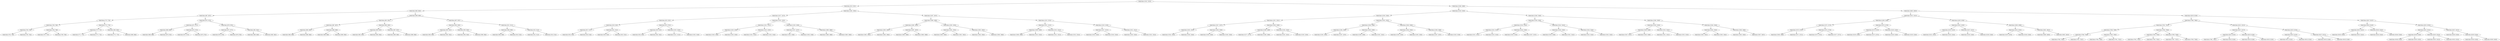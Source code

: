 digraph G{
1488951347 [label="Node{data=[1923, 1923]}"]
1488951347 -> 2088715721
2088715721 [label="Node{data=[915, 915]}"]
2088715721 -> 433985380
433985380 [label="Node{data=[883, 883]}"]
433985380 -> 1365067389
1365067389 [label="Node{data=[867, 867]}"]
1365067389 -> 1963405925
1963405925 [label="Node{data=[770, 770]}"]
1963405925 -> 1934647297
1934647297 [label="Node{data=[766, 766]}"]
1934647297 -> 450640952
450640952 [label="Node{data=[764, 764]}"]
450640952 -> 554299312
554299312 [label="Node{data=[763, 763]}"]
450640952 -> 1842439662
1842439662 [label="Node{data=[765, 765]}"]
1934647297 -> 493965373
493965373 [label="Node{data=[768, 768]}"]
493965373 -> 1714913879
1714913879 [label="Node{data=[767, 767]}"]
493965373 -> 137200974
137200974 [label="Node{data=[769, 769]}"]
1963405925 -> 1848999856
1848999856 [label="Node{data=[774, 774]}"]
1848999856 -> 2043820787
2043820787 [label="Node{data=[772, 772]}"]
2043820787 -> 598551204
598551204 [label="Node{data=[771, 771]}"]
2043820787 -> 1196350570
1196350570 [label="Node{data=[773, 773]}"]
1848999856 -> 38007756
38007756 [label="Node{data=[865, 865]}"]
38007756 -> 1789809877
1789809877 [label="Node{data=[775, 775]}"]
38007756 -> 538753838
538753838 [label="Node{data=[866, 866]}"]
1365067389 -> 285249227
285249227 [label="Node{data=[875, 875]}"]
285249227 -> 213959348
213959348 [label="Node{data=[871, 871]}"]
213959348 -> 340801285
340801285 [label="Node{data=[869, 869]}"]
340801285 -> 1372597098
1372597098 [label="Node{data=[868, 868]}"]
340801285 -> 1152618829
1152618829 [label="Node{data=[870, 870]}"]
213959348 -> 1315716621
1315716621 [label="Node{data=[873, 873]}"]
1315716621 -> 1536282842
1536282842 [label="Node{data=[872, 872]}"]
1315716621 -> 189414329
189414329 [label="Node{data=[874, 874]}"]
285249227 -> 1395386980
1395386980 [label="Node{data=[879, 879]}"]
1395386980 -> 2081962586
2081962586 [label="Node{data=[877, 877]}"]
2081962586 -> 693772803
693772803 [label="Node{data=[876, 876]}"]
2081962586 -> 1930904418
1930904418 [label="Node{data=[878, 878]}"]
1395386980 -> 2145644462
2145644462 [label="Node{data=[881, 881]}"]
2145644462 -> 1117044962
1117044962 [label="Node{data=[880, 880]}"]
2145644462 -> 975612041
975612041 [label="Node{data=[882, 882]}"]
433985380 -> 1935929596
1935929596 [label="Node{data=[899, 899]}"]
1935929596 -> 329121697
329121697 [label="Node{data=[891, 891]}"]
329121697 -> 2003484384
2003484384 [label="Node{data=[887, 887]}"]
2003484384 -> 2013737572
2013737572 [label="Node{data=[885, 885]}"]
2013737572 -> 344967560
344967560 [label="Node{data=[884, 884]}"]
2013737572 -> 1746099279
1746099279 [label="Node{data=[886, 886]}"]
2003484384 -> 1252811283
1252811283 [label="Node{data=[889, 889]}"]
1252811283 -> 192544048
192544048 [label="Node{data=[888, 888]}"]
1252811283 -> 1641064030
1641064030 [label="Node{data=[890, 890]}"]
329121697 -> 324235023
324235023 [label="Node{data=[895, 895]}"]
324235023 -> 977681292
977681292 [label="Node{data=[893, 893]}"]
977681292 -> 2123551113
2123551113 [label="Node{data=[892, 892]}"]
977681292 -> 437545555
437545555 [label="Node{data=[894, 894]}"]
324235023 -> 305616137
305616137 [label="Node{data=[897, 897]}"]
305616137 -> 430347928
430347928 [label="Node{data=[896, 896]}"]
305616137 -> 1901073084
1901073084 [label="Node{data=[898, 898]}"]
1935929596 -> 1219475511
1219475511 [label="Node{data=[907, 907]}"]
1219475511 -> 1620587318
1620587318 [label="Node{data=[903, 903]}"]
1620587318 -> 1302817771
1302817771 [label="Node{data=[901, 901]}"]
1302817771 -> 1007895825
1007895825 [label="Node{data=[900, 900]}"]
1302817771 -> 155729060
155729060 [label="Node{data=[902, 902]}"]
1620587318 -> 677949240
677949240 [label="Node{data=[905, 905]}"]
677949240 -> 1583772141
1583772141 [label="Node{data=[904, 904]}"]
677949240 -> 2021362941
2021362941 [label="Node{data=[906, 906]}"]
1219475511 -> 807285322
807285322 [label="Node{data=[911, 911]}"]
807285322 -> 1575115294
1575115294 [label="Node{data=[909, 909]}"]
1575115294 -> 812032342
812032342 [label="Node{data=[908, 908]}"]
1575115294 -> 350150595
350150595 [label="Node{data=[910, 910]}"]
807285322 -> 1427317616
1427317616 [label="Node{data=[913, 913]}"]
1427317616 -> 443457894
443457894 [label="Node{data=[912, 912]}"]
1427317616 -> 520605548
520605548 [label="Node{data=[914, 914]}"]
2088715721 -> 2101689224
2101689224 [label="Node{data=[1891, 1891]}"]
2101689224 -> 822185971
822185971 [label="Node{data=[1027, 1027]}"]
822185971 -> 1586195748
1586195748 [label="Node{data=[923, 923]}"]
1586195748 -> 2136388918
2136388918 [label="Node{data=[919, 919]}"]
2136388918 -> 723208239
723208239 [label="Node{data=[917, 917]}"]
723208239 -> 383263912
383263912 [label="Node{data=[916, 916]}"]
723208239 -> 322935066
322935066 [label="Node{data=[918, 918]}"]
2136388918 -> 1502245198
1502245198 [label="Node{data=[921, 921]}"]
1502245198 -> 673251424
673251424 [label="Node{data=[920, 920]}"]
1502245198 -> 2139856040
2139856040 [label="Node{data=[922, 922]}"]
1586195748 -> 269692170
269692170 [label="Node{data=[972, 972]}"]
269692170 -> 446246471
446246471 [label="Node{data=[925, 925]}"]
446246471 -> 983244660
983244660 [label="Node{data=[924, 924]}"]
446246471 -> 433502803
433502803 [label="Node{data=[942, 942]}"]
269692170 -> 270839582
270839582 [label="Node{data=[1025, 1025]}"]
270839582 -> 1134317643
1134317643 [label="Node{data=[1012, 1012]}"]
270839582 -> 564037619
564037619 [label="Node{data=[1026, 1026]}"]
822185971 -> 230073777
230073777 [label="Node{data=[1035, 1035]}"]
230073777 -> 954181446
954181446 [label="Node{data=[1031, 1031]}"]
954181446 -> 425768478
425768478 [label="Node{data=[1029, 1029]}"]
425768478 -> 1276386270
1276386270 [label="Node{data=[1028, 1028]}"]
425768478 -> 1949803712
1949803712 [label="Node{data=[1030, 1030]}"]
954181446 -> 823642263
823642263 [label="Node{data=[1033, 1033]}"]
823642263 -> 760961261
760961261 [label="Node{data=[1032, 1032]}"]
823642263 -> 1098738803
1098738803 [label="Node{data=[1034, 1034]}"]
230073777 -> 136696120
136696120 [label="Node{data=[1039, 1039]}"]
136696120 -> 133821403
133821403 [label="Node{data=[1037, 1037]}"]
133821403 -> 1880248313
1880248313 [label="Node{data=[1036, 1036]}"]
133821403 -> 1520876412
1520876412 [label="Node{data=[1038, 1038]}"]
136696120 -> 2083261697
2083261697 [label="Node{data=[1889, 1889]}"]
2083261697 -> 872631924
872631924 [label="Node{data=[1888, 1888]}"]
2083261697 -> 1443668618
1443668618 [label="Node{data=[1890, 1890]}"]
2101689224 -> 958303852
958303852 [label="Node{data=[1907, 1907]}"]
958303852 -> 625395787
625395787 [label="Node{data=[1899, 1899]}"]
625395787 -> 186143353
186143353 [label="Node{data=[1895, 1895]}"]
186143353 -> 942913890
942913890 [label="Node{data=[1893, 1893]}"]
942913890 -> 1972583910
1972583910 [label="Node{data=[1892, 1892]}"]
942913890 -> 1719973775
1719973775 [label="Node{data=[1894, 1894]}"]
186143353 -> 801553084
801553084 [label="Node{data=[1897, 1897]}"]
801553084 -> 177991311
177991311 [label="Node{data=[1896, 1896]}"]
801553084 -> 1720421943
1720421943 [label="Node{data=[1898, 1898]}"]
625395787 -> 628123046
628123046 [label="Node{data=[1903, 1903]}"]
628123046 -> 1064904942
1064904942 [label="Node{data=[1901, 1901]}"]
1064904942 -> 1791186456
1791186456 [label="Node{data=[1900, 1900]}"]
1064904942 -> 1350801217
1350801217 [label="Node{data=[1902, 1902]}"]
628123046 -> 1987610018
1987610018 [label="Node{data=[1905, 1905]}"]
1987610018 -> 11595227
11595227 [label="Node{data=[1904, 1904]}"]
1987610018 -> 1890785347
1890785347 [label="Node{data=[1906, 1906]}"]
958303852 -> 1011261579
1011261579 [label="Node{data=[1915, 1915]}"]
1011261579 -> 245458740
245458740 [label="Node{data=[1911, 1911]}"]
245458740 -> 158899470
158899470 [label="Node{data=[1909, 1909]}"]
158899470 -> 1633811810
1633811810 [label="Node{data=[1908, 1908]}"]
158899470 -> 1747606333
1747606333 [label="Node{data=[1910, 1910]}"]
245458740 -> 1832327627
1832327627 [label="Node{data=[1913, 1913]}"]
1832327627 -> 552233358
552233358 [label="Node{data=[1912, 1912]}"]
1832327627 -> 1317931548
1317931548 [label="Node{data=[1914, 1914]}"]
1011261579 -> 1959220035
1959220035 [label="Node{data=[1919, 1919]}"]
1959220035 -> 569107793
569107793 [label="Node{data=[1917, 1917]}"]
569107793 -> 1379815163
1379815163 [label="Node{data=[1916, 1916]}"]
569107793 -> 1818124362
1818124362 [label="Node{data=[1918, 1918]}"]
1959220035 -> 575503305
575503305 [label="Node{data=[1921, 1921]}"]
575503305 -> 1551029180
1551029180 [label="Node{data=[1920, 1920]}"]
575503305 -> 2082150239
2082150239 [label="Node{data=[1922, 1922]}"]
1488951347 -> 1675125926
1675125926 [label="Node{data=[3368, 3368]}"]
1675125926 -> 704825383
704825383 [label="Node{data=[3330, 3330]}"]
704825383 -> 1621561832
1621561832 [label="Node{data=[2294, 2294]}"]
1621561832 -> 1143100236
1143100236 [label="Node{data=[1931, 1931]}"]
1143100236 -> 1686106682
1686106682 [label="Node{data=[1927, 1927]}"]
1686106682 -> 1476418914
1476418914 [label="Node{data=[1925, 1925]}"]
1476418914 -> 7356379
7356379 [label="Node{data=[1924, 1924]}"]
1476418914 -> 1453237418
1453237418 [label="Node{data=[1926, 1926]}"]
1686106682 -> 1298887265
1298887265 [label="Node{data=[1929, 1929]}"]
1298887265 -> 391826915
391826915 [label="Node{data=[1928, 1928]}"]
1298887265 -> 383100468
383100468 [label="Node{data=[1930, 1930]}"]
1143100236 -> 894299056
894299056 [label="Node{data=[2290, 2290]}"]
894299056 -> 589524738
589524738 [label="Node{data=[2288, 2288]}"]
589524738 -> 1658297168
1658297168 [label="Node{data=[2277, 2277]}"]
589524738 -> 1502115128
1502115128 [label="Node{data=[2289, 2289]}"]
894299056 -> 63051218
63051218 [label="Node{data=[2292, 2292]}"]
63051218 -> 992027095
992027095 [label="Node{data=[2291, 2291]}"]
63051218 -> 1710371064
1710371064 [label="Node{data=[2293, 2293]}"]
1621561832 -> 2135537867
2135537867 [label="Node{data=[2302, 2302]}"]
2135537867 -> 1823891061
1823891061 [label="Node{data=[2298, 2298]}"]
1823891061 -> 1588327853
1588327853 [label="Node{data=[2296, 2296]}"]
1588327853 -> 715811696
715811696 [label="Node{data=[2295, 2295]}"]
1588327853 -> 404164878
404164878 [label="Node{data=[2297, 2297]}"]
1823891061 -> 1175237007
1175237007 [label="Node{data=[2300, 2300]}"]
1175237007 -> 1200304766
1200304766 [label="Node{data=[2299, 2299]}"]
1175237007 -> 1048780820
1048780820 [label="Node{data=[2301, 2301]}"]
2135537867 -> 507300267
507300267 [label="Node{data=[2306, 2306]}"]
507300267 -> 1025479466
1025479466 [label="Node{data=[2304, 2304]}"]
1025479466 -> 588860981
588860981 [label="Node{data=[2303, 2303]}"]
1025479466 -> 71125442
71125442 [label="Node{data=[2305, 2305]}"]
507300267 -> 2083830143
2083830143 [label="Node{data=[2308, 2308]}"]
2083830143 -> 1031004944
1031004944 [label="Node{data=[2307, 2307]}"]
2083830143 -> 1425173101
1425173101 [label="Node{data=[3329, 3329]}"]
704825383 -> 988764776
988764776 [label="Node{data=[3346, 3346]}"]
988764776 -> 1665790731
1665790731 [label="Node{data=[3338, 3338]}"]
1665790731 -> 1098966801
1098966801 [label="Node{data=[3334, 3334]}"]
1098966801 -> 107367502
107367502 [label="Node{data=[3332, 3332]}"]
107367502 -> 1184525040
1184525040 [label="Node{data=[3331, 3331]}"]
107367502 -> 1793525891
1793525891 [label="Node{data=[3333, 3333]}"]
1098966801 -> 739889825
739889825 [label="Node{data=[3336, 3336]}"]
739889825 -> 405401424
405401424 [label="Node{data=[3335, 3335]}"]
739889825 -> 233950031
233950031 [label="Node{data=[3337, 3337]}"]
1665790731 -> 1593866594
1593866594 [label="Node{data=[3342, 3342]}"]
1593866594 -> 1030628601
1030628601 [label="Node{data=[3340, 3340]}"]
1030628601 -> 1785335659
1785335659 [label="Node{data=[3339, 3339]}"]
1030628601 -> 1765935834
1765935834 [label="Node{data=[3341, 3341]}"]
1593866594 -> 903194105
903194105 [label="Node{data=[3344, 3344]}"]
903194105 -> 2035287638
2035287638 [label="Node{data=[3343, 3343]}"]
903194105 -> 1140547392
1140547392 [label="Node{data=[3345, 3345]}"]
988764776 -> 982948159
982948159 [label="Node{data=[3360, 3360]}"]
982948159 -> 586418681
586418681 [label="Node{data=[3350, 3350]}"]
586418681 -> 1542441287
1542441287 [label="Node{data=[3348, 3348]}"]
1542441287 -> 1115130917
1115130917 [label="Node{data=[3347, 3347]}"]
1542441287 -> 1285995061
1285995061 [label="Node{data=[3349, 3349]}"]
586418681 -> 1310710169
1310710169 [label="Node{data=[3352, 3352]}"]
1310710169 -> 1797231852
1797231852 [label="Node{data=[3351, 3351]}"]
1310710169 -> 368519950
368519950 [label="Node{data=[3353, 3353]}"]
982948159 -> 1819892887
1819892887 [label="Node{data=[3364, 3364]}"]
1819892887 -> 1553634192
1553634192 [label="Node{data=[3362, 3362]}"]
1553634192 -> 1270207515
1270207515 [label="Node{data=[3361, 3361]}"]
1553634192 -> 1731606840
1731606840 [label="Node{data=[3363, 3363]}"]
1819892887 -> 1091394733
1091394733 [label="Node{data=[3366, 3366]}"]
1091394733 -> 1233338639
1233338639 [label="Node{data=[3365, 3365]}"]
1091394733 -> 754139432
754139432 [label="Node{data=[3367, 3367]}"]
1675125926 -> 2052739703
2052739703 [label="Node{data=[4603, 4603]}"]
2052739703 -> 1369018789
1369018789 [label="Node{data=[4331, 4331]}"]
1369018789 -> 46217632
46217632 [label="Node{data=[4186, 4186]}"]
46217632 -> 873317073
873317073 [label="Node{data=[3372, 3372]}"]
873317073 -> 485287885
485287885 [label="Node{data=[3370, 3370]}"]
485287885 -> 31803724
31803724 [label="Node{data=[3369, 3369]}"]
485287885 -> 182615273
182615273 [label="Node{data=[3371, 3371]}"]
873317073 -> 1352870958
1352870958 [label="Node{data=[3374, 3374]}"]
1352870958 -> 722107256
722107256 [label="Node{data=[3373, 3373]}"]
1352870958 -> 9369724
9369724 [label="Node{data=[3377, 3377]}"]
46217632 -> 429050288
429050288 [label="Node{data=[4276, 4276]}"]
429050288 -> 1343837424
1343837424 [label="Node{data=[4274, 4274]}"]
1343837424 -> 682636336
682636336 [label="Node{data=[4239, 4239]}"]
1343837424 -> 1602905154
1602905154 [label="Node{data=[4275, 4275]}"]
429050288 -> 1356527946
1356527946 [label="Node{data=[4329, 4329]}"]
1356527946 -> 1258195317
1258195317 [label="Node{data=[4328, 4328]}"]
1356527946 -> 1665541550
1665541550 [label="Node{data=[4330, 4330]}"]
1369018789 -> 1877140976
1877140976 [label="Node{data=[4339, 4339]}"]
1877140976 -> 1760903663
1760903663 [label="Node{data=[4335, 4335]}"]
1760903663 -> 1459538085
1459538085 [label="Node{data=[4333, 4333]}"]
1459538085 -> 71826561
71826561 [label="Node{data=[4332, 4332]}"]
1459538085 -> 2087863452
2087863452 [label="Node{data=[4334, 4334]}"]
1760903663 -> 1053460676
1053460676 [label="Node{data=[4337, 4337]}"]
1053460676 -> 517067864
517067864 [label="Node{data=[4336, 4336]}"]
1053460676 -> 633966839
633966839 [label="Node{data=[4338, 4338]}"]
1877140976 -> 1265722998
1265722998 [label="Node{data=[4599, 4599]}"]
1265722998 -> 563567476
563567476 [label="Node{data=[4535, 4535]}"]
563567476 -> 838084618
838084618 [label="Node{data=[4476, 4476]}"]
563567476 -> 1490245867
1490245867 [label="Node{data=[4538, 4538]}"]
1265722998 -> 416405329
416405329 [label="Node{data=[4601, 4601]}"]
416405329 -> 59143108
59143108 [label="Node{data=[4600, 4600]}"]
416405329 -> 321040326
321040326 [label="Node{data=[4602, 4602]}"]
2052739703 -> 1366600009
1366600009 [label="Node{data=[8239, 8239]}"]
1366600009 -> 1191806825
1191806825 [label="Node{data=[7960, 7960]}"]
1191806825 -> 2007094303
2007094303 [label="Node{data=[7952, 7952]}"]
2007094303 -> 1903892914
1903892914 [label="Node{data=[7948, 7948]}"]
1903892914 -> 87152693
87152693 [label="Node{data=[7946, 7946]}"]
87152693 -> 243807541
243807541 [label="Node{data=[7945, 7945]}"]
87152693 -> 2012223959
2012223959 [label="Node{data=[7947, 7947]}"]
1903892914 -> 1584343058
1584343058 [label="Node{data=[7950, 7950]}"]
1584343058 -> 1435804570
1435804570 [label="Node{data=[7949, 7949]}"]
1584343058 -> 452597120
452597120 [label="Node{data=[7951, 7951]}"]
2007094303 -> 1832094121
1832094121 [label="Node{data=[7956, 7956]}"]
1832094121 -> 1245381541
1245381541 [label="Node{data=[7954, 7954]}"]
1245381541 -> 977527051
977527051 [label="Node{data=[7953, 7953]}"]
1245381541 -> 1893705174
1893705174 [label="Node{data=[7955, 7955]}"]
1832094121 -> 30409893
30409893 [label="Node{data=[7958, 7958]}"]
30409893 -> 333715729
333715729 [label="Node{data=[7957, 7957]}"]
30409893 -> 915077599
915077599 [label="Node{data=[7959, 7959]}"]
1191806825 -> 997592013
997592013 [label="Node{data=[8231, 8231]}"]
997592013 -> 981648682
981648682 [label="Node{data=[8227, 8227]}"]
981648682 -> 152924154
152924154 [label="Node{data=[8225, 8225]}"]
152924154 -> 1756900103
1756900103 [label="Node{data=[7961, 7961]}"]
152924154 -> 1671134654
1671134654 [label="Node{data=[8226, 8226]}"]
981648682 -> 1335648114
1335648114 [label="Node{data=[8229, 8229]}"]
1335648114 -> 756845508
756845508 [label="Node{data=[8228, 8228]}"]
1335648114 -> 81096051
81096051 [label="Node{data=[8230, 8230]}"]
997592013 -> 1016825562
1016825562 [label="Node{data=[8235, 8235]}"]
1016825562 -> 290535924
290535924 [label="Node{data=[8233, 8233]}"]
290535924 -> 1482347185
1482347185 [label="Node{data=[8232, 8232]}"]
290535924 -> 2009829948
2009829948 [label="Node{data=[8234, 8234]}"]
1016825562 -> 386295625
386295625 [label="Node{data=[8237, 8237]}"]
386295625 -> 251683524
251683524 [label="Node{data=[8236, 8236]}"]
386295625 -> 21096143
21096143 [label="Node{data=[8238, 8238]}"]
1366600009 -> 707841705
707841705 [label="Node{data=[8247, 8247]}"]
707841705 -> 237557897
237557897 [label="Node{data=[8243, 8243]}"]
237557897 -> 45256138
45256138 [label="Node{data=[8241, 8241]}"]
45256138 -> 214660301
214660301 [label="Node{data=[8240, 8240]}"]
45256138 -> 539141755
539141755 [label="Node{data=[8242, 8242]}"]
237557897 -> 1753669222
1753669222 [label="Node{data=[8245, 8245]}"]
1753669222 -> 2118963809
2118963809 [label="Node{data=[8244, 8244]}"]
1753669222 -> 704031865
704031865 [label="Node{data=[8246, 8246]}"]
707841705 -> 483579458
483579458 [label="Node{data=[8255, 8255]}"]
483579458 -> 1123638864
1123638864 [label="Node{data=[8251, 8251]}"]
1123638864 -> 1514030004
1514030004 [label="Node{data=[8249, 8249]}"]
1514030004 -> 1186441710
1186441710 [label="Node{data=[8248, 8248]}"]
1514030004 -> 1289557948
1289557948 [label="Node{data=[8250, 8250]}"]
1123638864 -> 1155455913
1155455913 [label="Node{data=[8253, 8253]}"]
1155455913 -> 1825899365
1825899365 [label="Node{data=[8252, 8252]}"]
1155455913 -> 391528392
391528392 [label="Node{data=[8254, 8254]}"]
483579458 -> 856865385
856865385 [label="Node{data=[8257, 8257]}"]
856865385 -> 19086385
19086385 [label="Node{data=[8256, 8256]}"]
856865385 -> 1168755035
1168755035 [label="Node{data=[8259, 8259]}"]
1168755035 -> 1663501913
1663501913 [label="Node{data=[8258, 8258]}"]
1168755035 -> 1170221478
1170221478 [label="Node{data=[8260, 8260]}"]
}